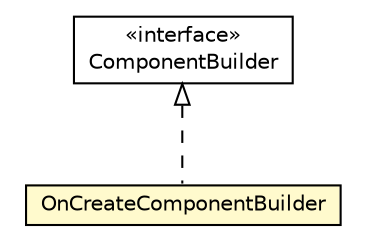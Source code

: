 #!/usr/local/bin/dot
#
# Class diagram 
# Generated by UMLGraph version 5.1 (http://www.umlgraph.org/)
#

digraph G {
	edge [fontname="Helvetica",fontsize=10,labelfontname="Helvetica",labelfontsize=10];
	node [fontname="Helvetica",fontsize=10,shape=plaintext];
	nodesep=0.25;
	ranksep=0.5;
	// org.androidtransfuse.gen.ComponentBuilder
	c71469 [label=<<table title="org.androidtransfuse.gen.ComponentBuilder" border="0" cellborder="1" cellspacing="0" cellpadding="2" port="p" href="../ComponentBuilder.html">
		<tr><td><table border="0" cellspacing="0" cellpadding="1">
<tr><td align="center" balign="center"> &#171;interface&#187; </td></tr>
<tr><td align="center" balign="center"> ComponentBuilder </td></tr>
		</table></td></tr>
		</table>>, fontname="Helvetica", fontcolor="black", fontsize=10.0];
	// org.androidtransfuse.gen.componentBuilder.OnCreateComponentBuilder
	c71551 [label=<<table title="org.androidtransfuse.gen.componentBuilder.OnCreateComponentBuilder" border="0" cellborder="1" cellspacing="0" cellpadding="2" port="p" bgcolor="lemonChiffon" href="./OnCreateComponentBuilder.html">
		<tr><td><table border="0" cellspacing="0" cellpadding="1">
<tr><td align="center" balign="center"> OnCreateComponentBuilder </td></tr>
		</table></td></tr>
		</table>>, fontname="Helvetica", fontcolor="black", fontsize=10.0];
	//org.androidtransfuse.gen.componentBuilder.OnCreateComponentBuilder implements org.androidtransfuse.gen.ComponentBuilder
	c71469:p -> c71551:p [dir=back,arrowtail=empty,style=dashed];
}

